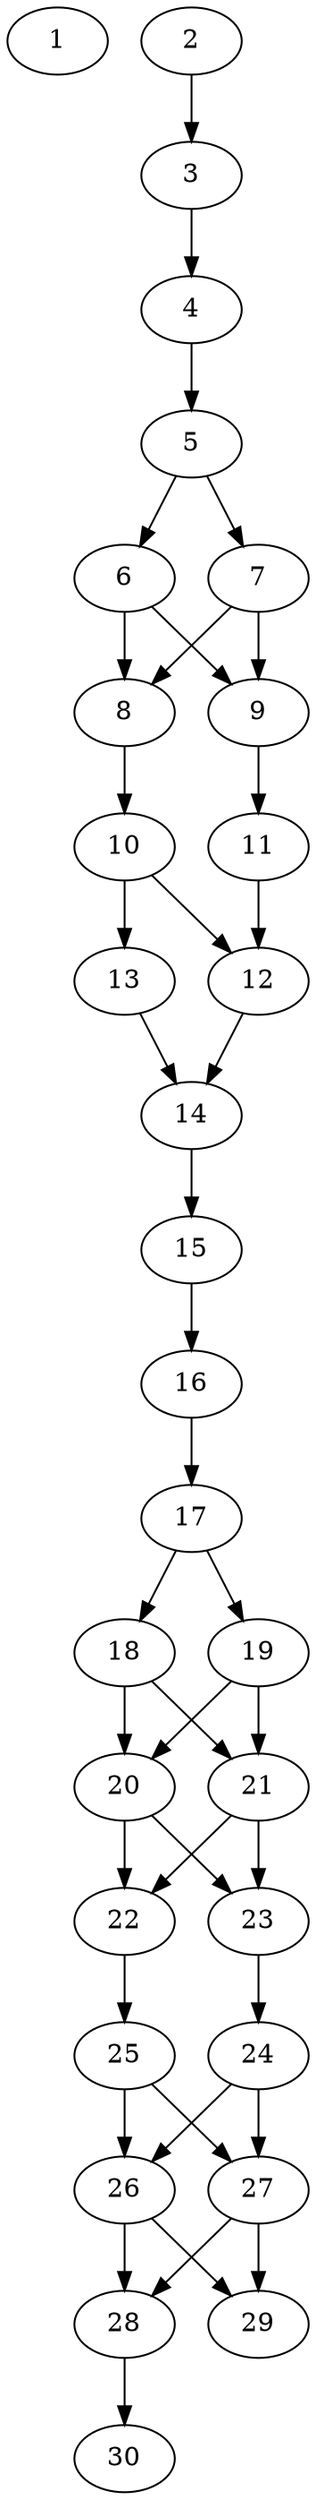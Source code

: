 // DAG automatically generated by daggen at Thu Oct  3 14:04:19 2019
// ./daggen --dot -n 30 --ccr 0.4 --fat 0.3 --regular 0.7 --density 0.9 --mindata 5242880 --maxdata 52428800 
digraph G {
  1 [size="86727680", alpha="0.15", expect_size="34691072"] 
  2 [size="88409600", alpha="0.15", expect_size="35363840"] 
  2 -> 3 [size ="35363840"]
  3 [size="92239360", alpha="0.06", expect_size="36895744"] 
  3 -> 4 [size ="36895744"]
  4 [size="59893760", alpha="0.18", expect_size="23957504"] 
  4 -> 5 [size ="23957504"]
  5 [size="120819200", alpha="0.04", expect_size="48327680"] 
  5 -> 6 [size ="48327680"]
  5 -> 7 [size ="48327680"]
  6 [size="121338880", alpha="0.04", expect_size="48535552"] 
  6 -> 8 [size ="48535552"]
  6 -> 9 [size ="48535552"]
  7 [size="113973760", alpha="0.07", expect_size="45589504"] 
  7 -> 8 [size ="45589504"]
  7 -> 9 [size ="45589504"]
  8 [size="16176640", alpha="0.16", expect_size="6470656"] 
  8 -> 10 [size ="6470656"]
  9 [size="103104000", alpha="0.12", expect_size="41241600"] 
  9 -> 11 [size ="41241600"]
  10 [size="73315840", alpha="0.12", expect_size="29326336"] 
  10 -> 12 [size ="29326336"]
  10 -> 13 [size ="29326336"]
  11 [size="36623360", alpha="0.13", expect_size="14649344"] 
  11 -> 12 [size ="14649344"]
  12 [size="127874560", alpha="0.12", expect_size="51149824"] 
  12 -> 14 [size ="51149824"]
  13 [size="97784320", alpha="0.06", expect_size="39113728"] 
  13 -> 14 [size ="39113728"]
  14 [size="16442880", alpha="0.02", expect_size="6577152"] 
  14 -> 15 [size ="6577152"]
  15 [size="123399680", alpha="0.19", expect_size="49359872"] 
  15 -> 16 [size ="49359872"]
  16 [size="31078400", alpha="0.09", expect_size="12431360"] 
  16 -> 17 [size ="12431360"]
  17 [size="55137280", alpha="0.13", expect_size="22054912"] 
  17 -> 18 [size ="22054912"]
  17 -> 19 [size ="22054912"]
  18 [size="94074880", alpha="0.04", expect_size="37629952"] 
  18 -> 20 [size ="37629952"]
  18 -> 21 [size ="37629952"]
  19 [size="72760320", alpha="0.12", expect_size="29104128"] 
  19 -> 20 [size ="29104128"]
  19 -> 21 [size ="29104128"]
  20 [size="27888640", alpha="0.18", expect_size="11155456"] 
  20 -> 22 [size ="11155456"]
  20 -> 23 [size ="11155456"]
  21 [size="97948160", alpha="0.17", expect_size="39179264"] 
  21 -> 22 [size ="39179264"]
  21 -> 23 [size ="39179264"]
  22 [size="54978560", alpha="0.09", expect_size="21991424"] 
  22 -> 25 [size ="21991424"]
  23 [size="124423680", alpha="0.15", expect_size="49769472"] 
  23 -> 24 [size ="49769472"]
  24 [size="43750400", alpha="0.08", expect_size="17500160"] 
  24 -> 26 [size ="17500160"]
  24 -> 27 [size ="17500160"]
  25 [size="53959680", alpha="0.19", expect_size="21583872"] 
  25 -> 26 [size ="21583872"]
  25 -> 27 [size ="21583872"]
  26 [size="47720960", alpha="0.09", expect_size="19088384"] 
  26 -> 28 [size ="19088384"]
  26 -> 29 [size ="19088384"]
  27 [size="101396480", alpha="0.16", expect_size="40558592"] 
  27 -> 28 [size ="40558592"]
  27 -> 29 [size ="40558592"]
  28 [size="60001280", alpha="0.03", expect_size="24000512"] 
  28 -> 30 [size ="24000512"]
  29 [size="84915200", alpha="0.06", expect_size="33966080"] 
  30 [size="36618240", alpha="0.19", expect_size="14647296"] 
}
